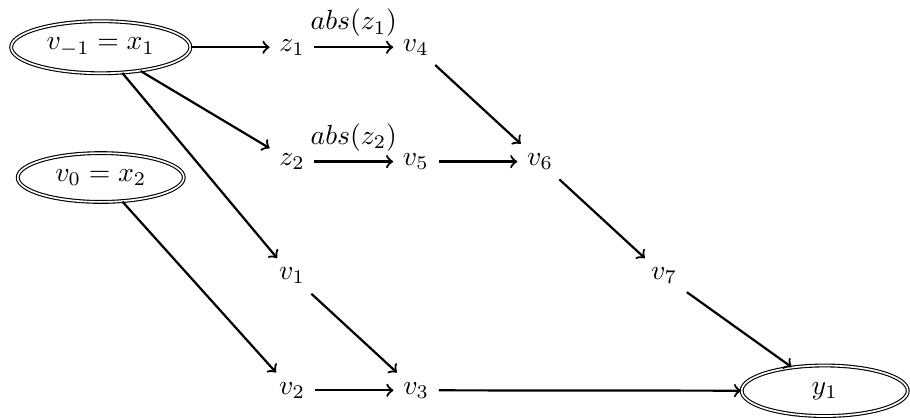 \documentclass{standalone}
\IfStandalone{
	\usepackage{pgfplots,pgfplotstable}
	\usetikzlibrary{external}
	\newcommand{\fromRoot}[1]{../#1}
	\usetikzlibrary{positioning,shapes}
	\newcommand{\abs}{abs}
}{%
}
\begin{document}

\tikzsetnextfilename{computational_graph}
\begin{tikzpicture}[
	state/.style={draw,ellipse,minimum width=6em},
% 	operation/.style={above,sloped,font={\tiny}},
	pl/.style={above,sloped},
% 	every node/.style={draw,ellipse,font={\tiny}},
	every edge/.style={thick,draw},
% 	>=triangle 90,
]
\node[state,double] (x1) {$v_{-1} = x_1$};
\node[state,double] (x2) [below= of x1]{$v_0 = x_2$};

\node (z1) [right= of x1] {$z_1$};
\node (z2) [below= of z1] {$z_2$};
\node (v1) [below= of z2] {$v_1$};


\node (v2) [below= of v1] {$v_2$};
\node (v3) [right= of v2] {$v_3$};
\node (v4) [right= of z1] {$v_4$};
\node (v5) [below= of v4] {$v_5$};

\node (v6) [right=of v5] {$v_6$};
\node (v7) [below right=of v6] {$v_7$};
\node [state,double] (y1) [below right= of v7] {$y_1$};

\path[->] 
		(x2) edge (v2)
		(v2) edge (v3) 
		(v3) edge (y1);
		
\path[->]
		(x1) edge (z1) 
		(x1) edge (z2) 
		(x1) edge (v1)
		(v1) edge (v3)
		(z1) edge node[pl] {$\abs(z_1)$} (v4)
		(z2) edge node[pl] {$\abs(z_2)$} (v5)
		(v4) edge (v6)
		(v5) edge (v6)
		(v6) edge (v7)
		(v7) edge (y1);
\end{tikzpicture} 
\end{document}
